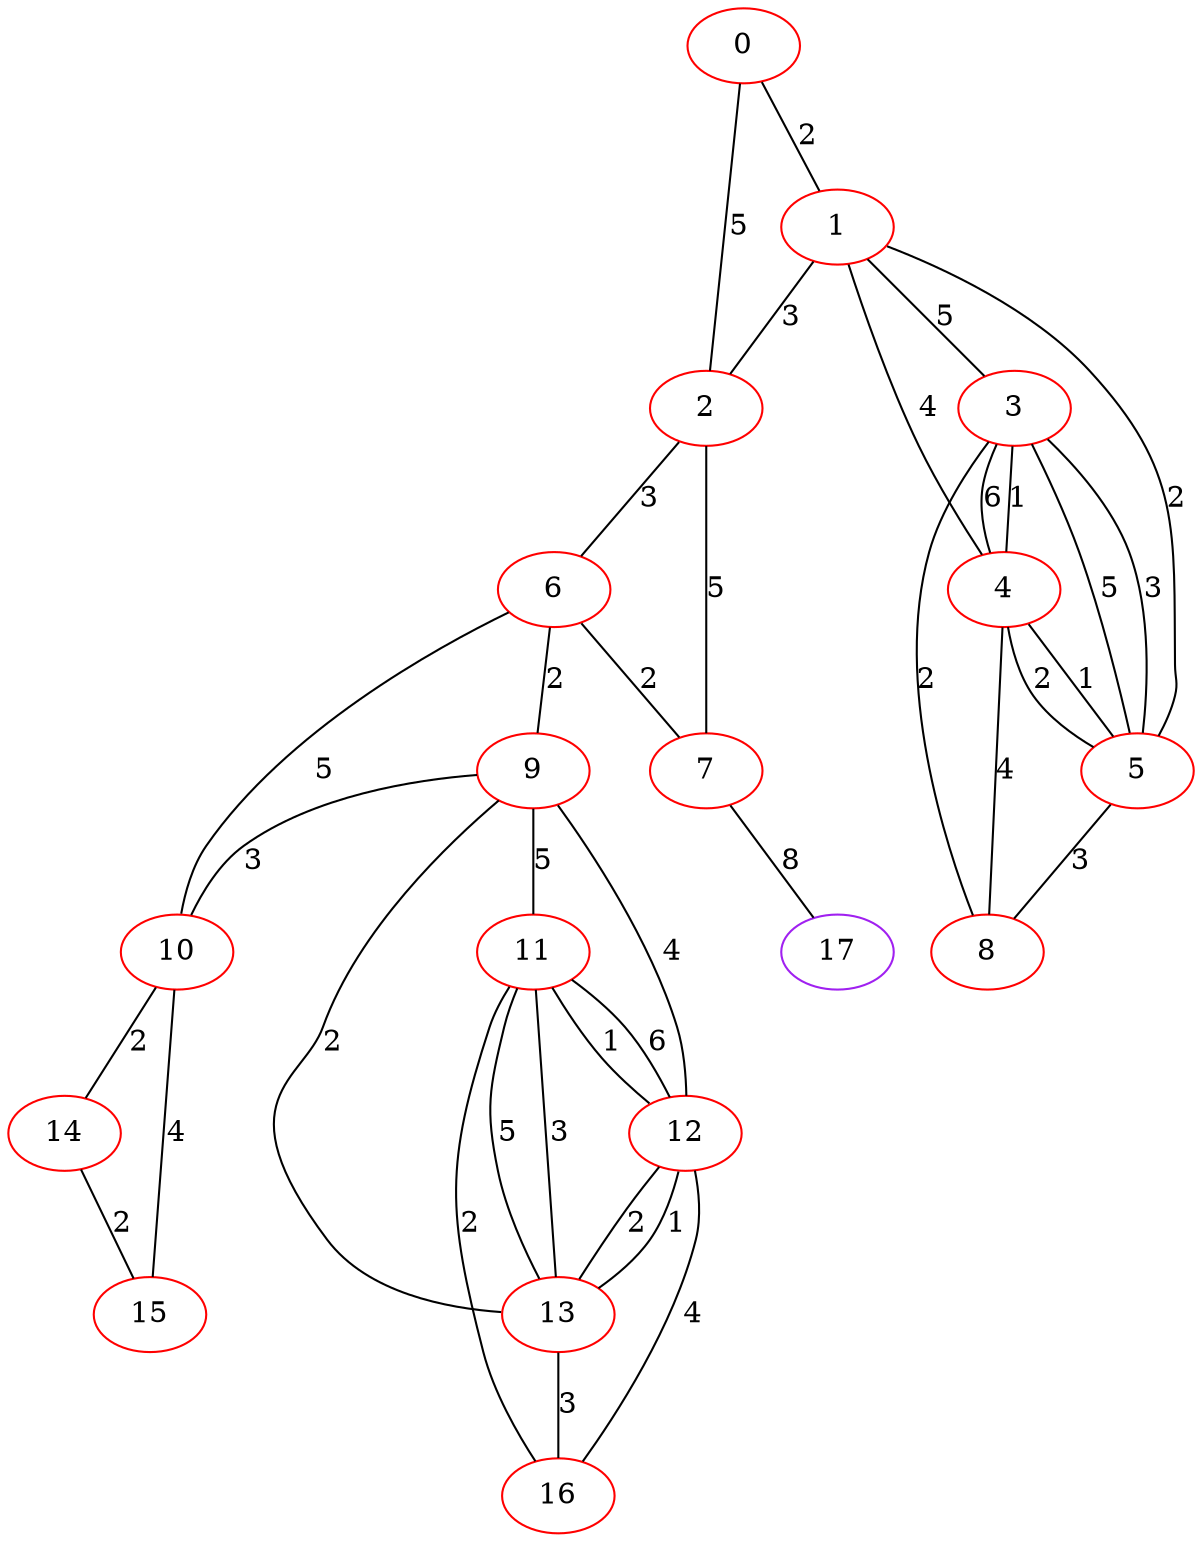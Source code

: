 graph "" {
0 [color=red, weight=1];
1 [color=red, weight=1];
2 [color=red, weight=1];
3 [color=red, weight=1];
4 [color=red, weight=1];
5 [color=red, weight=1];
6 [color=red, weight=1];
7 [color=red, weight=1];
8 [color=red, weight=1];
9 [color=red, weight=1];
10 [color=red, weight=1];
11 [color=red, weight=1];
12 [color=red, weight=1];
13 [color=red, weight=1];
14 [color=red, weight=1];
15 [color=red, weight=1];
16 [color=red, weight=1];
17 [color=purple, weight=4];
0 -- 1  [key=0, label=2];
0 -- 2  [key=0, label=5];
1 -- 2  [key=0, label=3];
1 -- 3  [key=0, label=5];
1 -- 4  [key=0, label=4];
1 -- 5  [key=0, label=2];
2 -- 6  [key=0, label=3];
2 -- 7  [key=0, label=5];
3 -- 8  [key=0, label=2];
3 -- 4  [key=0, label=6];
3 -- 4  [key=1, label=1];
3 -- 5  [key=0, label=5];
3 -- 5  [key=1, label=3];
4 -- 8  [key=0, label=4];
4 -- 5  [key=0, label=1];
4 -- 5  [key=1, label=2];
5 -- 8  [key=0, label=3];
6 -- 9  [key=0, label=2];
6 -- 10  [key=0, label=5];
6 -- 7  [key=0, label=2];
7 -- 17  [key=0, label=8];
9 -- 10  [key=0, label=3];
9 -- 11  [key=0, label=5];
9 -- 12  [key=0, label=4];
9 -- 13  [key=0, label=2];
10 -- 14  [key=0, label=2];
10 -- 15  [key=0, label=4];
11 -- 16  [key=0, label=2];
11 -- 12  [key=0, label=6];
11 -- 12  [key=1, label=1];
11 -- 13  [key=0, label=5];
11 -- 13  [key=1, label=3];
12 -- 16  [key=0, label=4];
12 -- 13  [key=0, label=1];
12 -- 13  [key=1, label=2];
13 -- 16  [key=0, label=3];
14 -- 15  [key=0, label=2];
}
